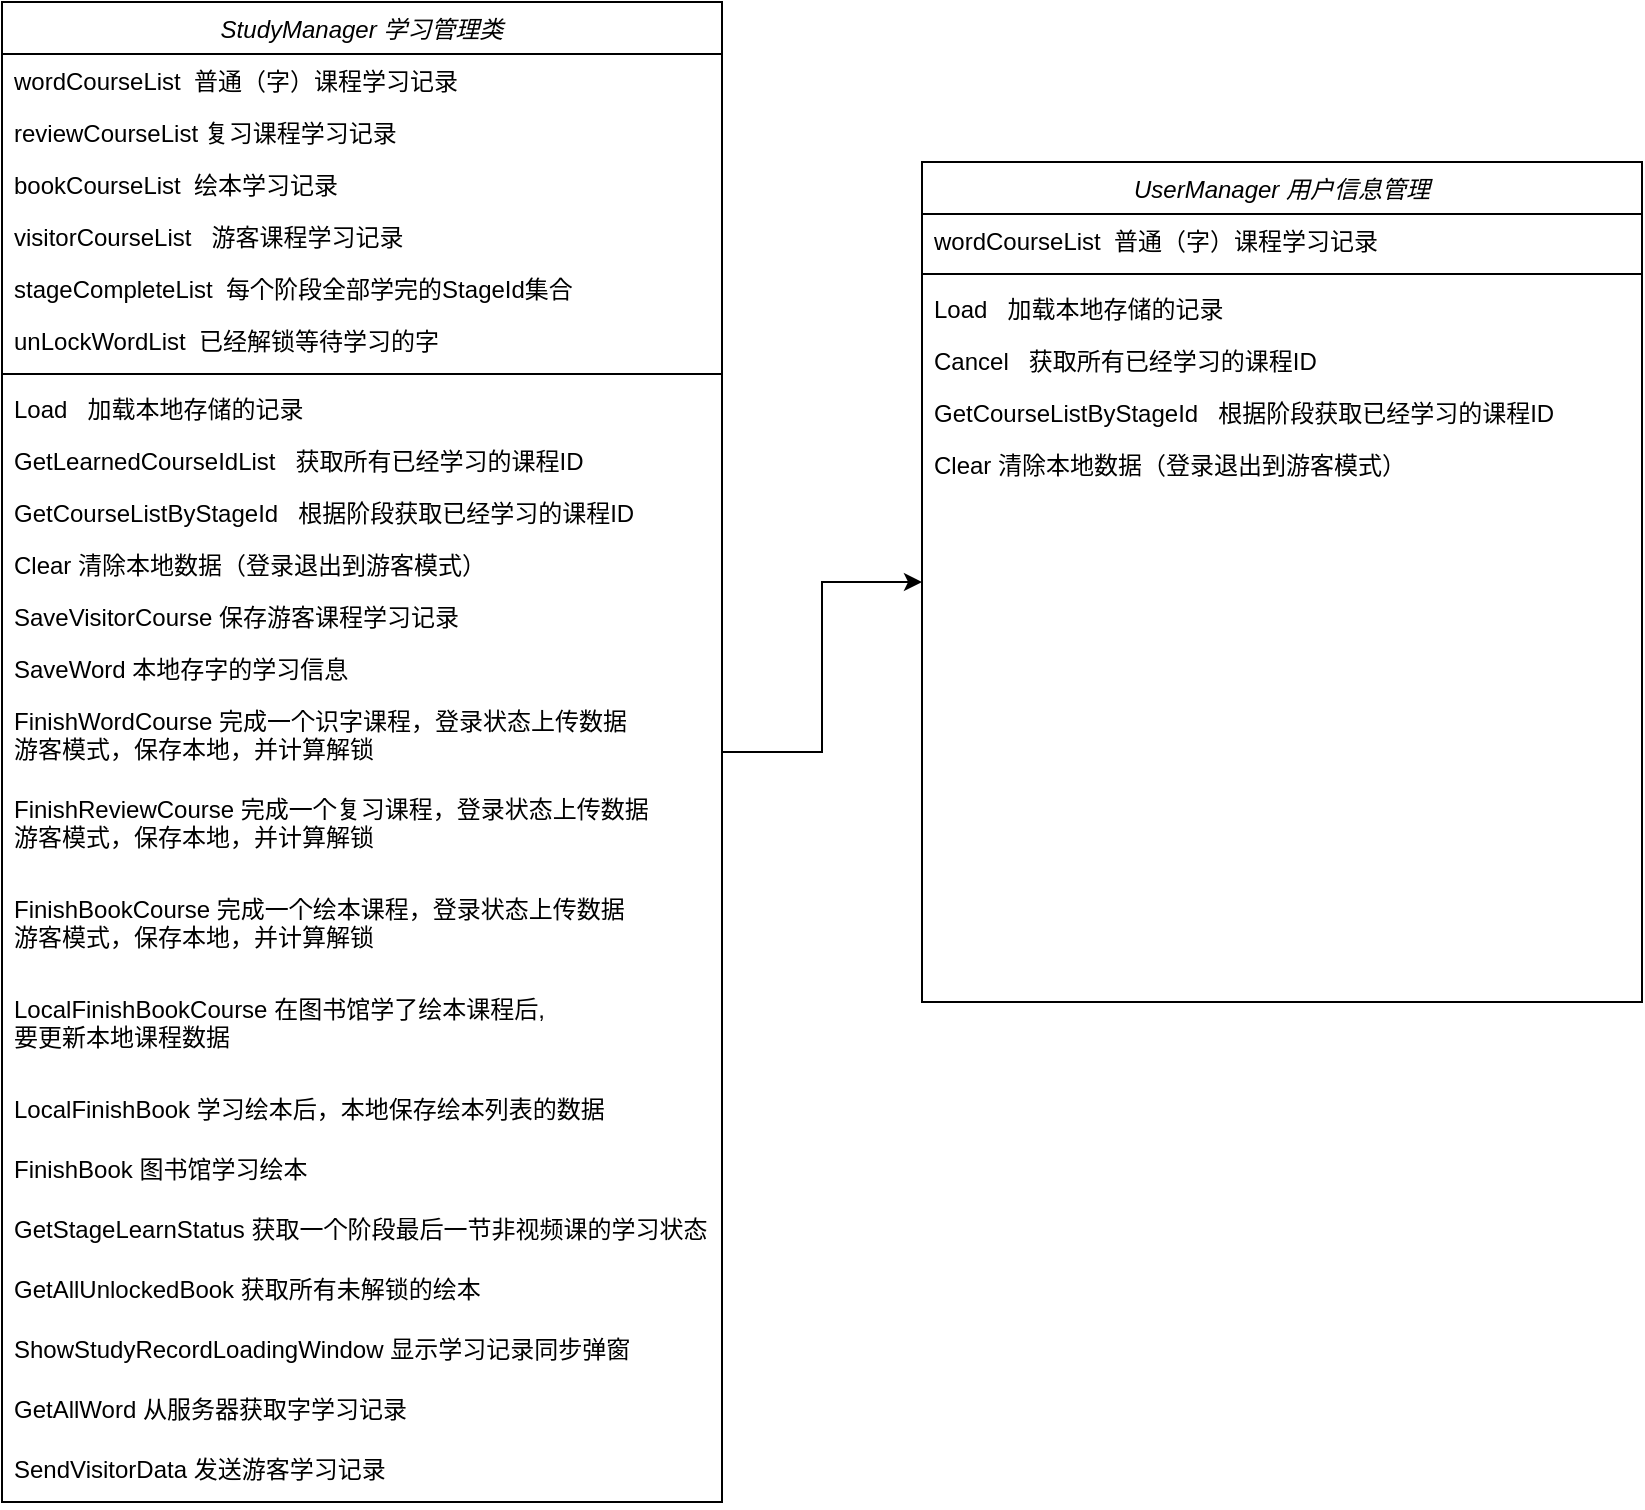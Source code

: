 <mxfile version="20.5.1" type="github">
  <diagram id="C5RBs43oDa-KdzZeNtuy" name="Page-1">
    <mxGraphModel dx="1044" dy="625" grid="1" gridSize="10" guides="1" tooltips="1" connect="1" arrows="1" fold="1" page="1" pageScale="1" pageWidth="827" pageHeight="1169" math="0" shadow="0">
      <root>
        <mxCell id="WIyWlLk6GJQsqaUBKTNV-0" />
        <mxCell id="WIyWlLk6GJQsqaUBKTNV-1" parent="WIyWlLk6GJQsqaUBKTNV-0" />
        <mxCell id="AacFh0MCW6tZDm3H_jUm-80" value="" style="edgeStyle=orthogonalEdgeStyle;rounded=0;orthogonalLoop=1;jettySize=auto;html=1;" edge="1" parent="WIyWlLk6GJQsqaUBKTNV-1" source="zkfFHV4jXpPFQw0GAbJ--0" target="AacFh0MCW6tZDm3H_jUm-55">
          <mxGeometry relative="1" as="geometry" />
        </mxCell>
        <mxCell id="zkfFHV4jXpPFQw0GAbJ--0" value="StudyManager 学习管理类" style="swimlane;fontStyle=2;align=center;verticalAlign=top;childLayout=stackLayout;horizontal=1;startSize=26;horizontalStack=0;resizeParent=1;resizeLast=0;collapsible=1;marginBottom=0;rounded=0;shadow=0;strokeWidth=1;" parent="WIyWlLk6GJQsqaUBKTNV-1" vertex="1">
          <mxGeometry x="220" y="120" width="360" height="750" as="geometry">
            <mxRectangle x="230" y="140" width="160" height="26" as="alternateBounds" />
          </mxGeometry>
        </mxCell>
        <mxCell id="zkfFHV4jXpPFQw0GAbJ--1" value="wordCourseList  普通（字）课程学习记录  " style="text;align=left;verticalAlign=top;spacingLeft=4;spacingRight=4;overflow=hidden;rotatable=0;points=[[0,0.5],[1,0.5]];portConstraint=eastwest;" parent="zkfFHV4jXpPFQw0GAbJ--0" vertex="1">
          <mxGeometry y="26" width="360" height="26" as="geometry" />
        </mxCell>
        <mxCell id="zkfFHV4jXpPFQw0GAbJ--2" value="reviewCourseList 复习课程学习记录" style="text;align=left;verticalAlign=top;spacingLeft=4;spacingRight=4;overflow=hidden;rotatable=0;points=[[0,0.5],[1,0.5]];portConstraint=eastwest;rounded=0;shadow=0;html=0;" parent="zkfFHV4jXpPFQw0GAbJ--0" vertex="1">
          <mxGeometry y="52" width="360" height="26" as="geometry" />
        </mxCell>
        <mxCell id="zkfFHV4jXpPFQw0GAbJ--3" value="bookCourseList  绘本学习记录" style="text;align=left;verticalAlign=top;spacingLeft=4;spacingRight=4;overflow=hidden;rotatable=0;points=[[0,0.5],[1,0.5]];portConstraint=eastwest;rounded=0;shadow=0;html=0;" parent="zkfFHV4jXpPFQw0GAbJ--0" vertex="1">
          <mxGeometry y="78" width="360" height="26" as="geometry" />
        </mxCell>
        <mxCell id="AacFh0MCW6tZDm3H_jUm-0" value="visitorCourseList   游客课程学习记录" style="text;align=left;verticalAlign=top;spacingLeft=4;spacingRight=4;overflow=hidden;rotatable=0;points=[[0,0.5],[1,0.5]];portConstraint=eastwest;rounded=0;shadow=0;html=0;" vertex="1" parent="zkfFHV4jXpPFQw0GAbJ--0">
          <mxGeometry y="104" width="360" height="26" as="geometry" />
        </mxCell>
        <mxCell id="AacFh0MCW6tZDm3H_jUm-1" value="stageCompleteList  每个阶段全部学完的StageId集合" style="text;align=left;verticalAlign=top;spacingLeft=4;spacingRight=4;overflow=hidden;rotatable=0;points=[[0,0.5],[1,0.5]];portConstraint=eastwest;rounded=0;shadow=0;html=0;" vertex="1" parent="zkfFHV4jXpPFQw0GAbJ--0">
          <mxGeometry y="130" width="360" height="26" as="geometry" />
        </mxCell>
        <mxCell id="AacFh0MCW6tZDm3H_jUm-2" value="unLockWordList  已经解锁等待学习的字" style="text;align=left;verticalAlign=top;spacingLeft=4;spacingRight=4;overflow=hidden;rotatable=0;points=[[0,0.5],[1,0.5]];portConstraint=eastwest;rounded=0;shadow=0;html=0;" vertex="1" parent="zkfFHV4jXpPFQw0GAbJ--0">
          <mxGeometry y="156" width="360" height="26" as="geometry" />
        </mxCell>
        <mxCell id="zkfFHV4jXpPFQw0GAbJ--4" value="" style="line;html=1;strokeWidth=1;align=left;verticalAlign=middle;spacingTop=-1;spacingLeft=3;spacingRight=3;rotatable=0;labelPosition=right;points=[];portConstraint=eastwest;" parent="zkfFHV4jXpPFQw0GAbJ--0" vertex="1">
          <mxGeometry y="182" width="360" height="8" as="geometry" />
        </mxCell>
        <mxCell id="zkfFHV4jXpPFQw0GAbJ--5" value="Load   加载本地存储的记录" style="text;align=left;verticalAlign=top;spacingLeft=4;spacingRight=4;overflow=hidden;rotatable=0;points=[[0,0.5],[1,0.5]];portConstraint=eastwest;" parent="zkfFHV4jXpPFQw0GAbJ--0" vertex="1">
          <mxGeometry y="190" width="360" height="26" as="geometry" />
        </mxCell>
        <mxCell id="AacFh0MCW6tZDm3H_jUm-3" value="GetLearnedCourseIdList   获取所有已经学习的课程ID" style="text;align=left;verticalAlign=top;spacingLeft=4;spacingRight=4;overflow=hidden;rotatable=0;points=[[0,0.5],[1,0.5]];portConstraint=eastwest;" vertex="1" parent="zkfFHV4jXpPFQw0GAbJ--0">
          <mxGeometry y="216" width="360" height="26" as="geometry" />
        </mxCell>
        <mxCell id="AacFh0MCW6tZDm3H_jUm-4" value="GetCourseListByStageId   根据阶段获取已经学习的课程ID" style="text;align=left;verticalAlign=top;spacingLeft=4;spacingRight=4;overflow=hidden;rotatable=0;points=[[0,0.5],[1,0.5]];portConstraint=eastwest;" vertex="1" parent="zkfFHV4jXpPFQw0GAbJ--0">
          <mxGeometry y="242" width="360" height="26" as="geometry" />
        </mxCell>
        <mxCell id="AacFh0MCW6tZDm3H_jUm-5" value="Clear 清除本地数据（登录退出到游客模式）" style="text;align=left;verticalAlign=top;spacingLeft=4;spacingRight=4;overflow=hidden;rotatable=0;points=[[0,0.5],[1,0.5]];portConstraint=eastwest;" vertex="1" parent="zkfFHV4jXpPFQw0GAbJ--0">
          <mxGeometry y="268" width="360" height="26" as="geometry" />
        </mxCell>
        <mxCell id="AacFh0MCW6tZDm3H_jUm-6" value="SaveVisitorCourse 保存游客课程学习记录" style="text;align=left;verticalAlign=top;spacingLeft=4;spacingRight=4;overflow=hidden;rotatable=0;points=[[0,0.5],[1,0.5]];portConstraint=eastwest;" vertex="1" parent="zkfFHV4jXpPFQw0GAbJ--0">
          <mxGeometry y="294" width="360" height="26" as="geometry" />
        </mxCell>
        <mxCell id="AacFh0MCW6tZDm3H_jUm-7" value="SaveWord 本地存字的学习信息" style="text;align=left;verticalAlign=top;spacingLeft=4;spacingRight=4;overflow=hidden;rotatable=0;points=[[0,0.5],[1,0.5]];portConstraint=eastwest;" vertex="1" parent="zkfFHV4jXpPFQw0GAbJ--0">
          <mxGeometry y="320" width="360" height="26" as="geometry" />
        </mxCell>
        <mxCell id="AacFh0MCW6tZDm3H_jUm-8" value="FinishWordCourse 完成一个识字课程，登录状态上传数据&#xa;游客模式，保存本地，并计算解锁&#xa;" style="text;align=left;verticalAlign=top;spacingLeft=4;spacingRight=4;overflow=hidden;rotatable=0;points=[[0,0.5],[1,0.5]];portConstraint=eastwest;" vertex="1" parent="zkfFHV4jXpPFQw0GAbJ--0">
          <mxGeometry y="346" width="360" height="44" as="geometry" />
        </mxCell>
        <mxCell id="AacFh0MCW6tZDm3H_jUm-10" value="FinishReviewCourse 完成一个复习课程，登录状态上传数据&#xa;游客模式，保存本地，并计算解锁&#xa;" style="text;align=left;verticalAlign=top;spacingLeft=4;spacingRight=4;overflow=hidden;rotatable=0;points=[[0,0.5],[1,0.5]];portConstraint=eastwest;" vertex="1" parent="zkfFHV4jXpPFQw0GAbJ--0">
          <mxGeometry y="390" width="360" height="50" as="geometry" />
        </mxCell>
        <mxCell id="AacFh0MCW6tZDm3H_jUm-12" value="FinishBookCourse 完成一个绘本课程，登录状态上传数据&#xa;游客模式，保存本地，并计算解锁&#xa;" style="text;align=left;verticalAlign=top;spacingLeft=4;spacingRight=4;overflow=hidden;rotatable=0;points=[[0,0.5],[1,0.5]];portConstraint=eastwest;" vertex="1" parent="zkfFHV4jXpPFQw0GAbJ--0">
          <mxGeometry y="440" width="360" height="50" as="geometry" />
        </mxCell>
        <mxCell id="AacFh0MCW6tZDm3H_jUm-9" value="LocalFinishBookCourse 在图书馆学了绘本课程后,&#xa;要更新本地课程数据&#xa;&#xa;" style="text;align=left;verticalAlign=top;spacingLeft=4;spacingRight=4;overflow=hidden;rotatable=0;points=[[0,0.5],[1,0.5]];portConstraint=eastwest;" vertex="1" parent="zkfFHV4jXpPFQw0GAbJ--0">
          <mxGeometry y="490" width="360" height="50" as="geometry" />
        </mxCell>
        <mxCell id="AacFh0MCW6tZDm3H_jUm-13" value="LocalFinishBook 学习绘本后，本地保存绘本列表的数据&#xa;&#xa;" style="text;align=left;verticalAlign=top;spacingLeft=4;spacingRight=4;overflow=hidden;rotatable=0;points=[[0,0.5],[1,0.5]];portConstraint=eastwest;" vertex="1" parent="zkfFHV4jXpPFQw0GAbJ--0">
          <mxGeometry y="540" width="360" height="30" as="geometry" />
        </mxCell>
        <mxCell id="AacFh0MCW6tZDm3H_jUm-14" value="FinishBook 图书馆学习绘本" style="text;align=left;verticalAlign=top;spacingLeft=4;spacingRight=4;overflow=hidden;rotatable=0;points=[[0,0.5],[1,0.5]];portConstraint=eastwest;" vertex="1" parent="zkfFHV4jXpPFQw0GAbJ--0">
          <mxGeometry y="570" width="360" height="30" as="geometry" />
        </mxCell>
        <mxCell id="AacFh0MCW6tZDm3H_jUm-15" value="GetStageLearnStatus 获取一个阶段最后一节非视频课的学习状态 " style="text;align=left;verticalAlign=top;spacingLeft=4;spacingRight=4;overflow=hidden;rotatable=0;points=[[0,0.5],[1,0.5]];portConstraint=eastwest;" vertex="1" parent="zkfFHV4jXpPFQw0GAbJ--0">
          <mxGeometry y="600" width="360" height="30" as="geometry" />
        </mxCell>
        <mxCell id="AacFh0MCW6tZDm3H_jUm-16" value="GetAllUnlockedBook 获取所有未解锁的绘本&#xa; " style="text;align=left;verticalAlign=top;spacingLeft=4;spacingRight=4;overflow=hidden;rotatable=0;points=[[0,0.5],[1,0.5]];portConstraint=eastwest;" vertex="1" parent="zkfFHV4jXpPFQw0GAbJ--0">
          <mxGeometry y="630" width="360" height="30" as="geometry" />
        </mxCell>
        <mxCell id="AacFh0MCW6tZDm3H_jUm-17" value="ShowStudyRecordLoadingWindow 显示学习记录同步弹窗&#xa;" style="text;align=left;verticalAlign=top;spacingLeft=4;spacingRight=4;overflow=hidden;rotatable=0;points=[[0,0.5],[1,0.5]];portConstraint=eastwest;" vertex="1" parent="zkfFHV4jXpPFQw0GAbJ--0">
          <mxGeometry y="660" width="360" height="30" as="geometry" />
        </mxCell>
        <mxCell id="AacFh0MCW6tZDm3H_jUm-18" value="GetAllWord 从服务器获取字学习记录" style="text;align=left;verticalAlign=top;spacingLeft=4;spacingRight=4;overflow=hidden;rotatable=0;points=[[0,0.5],[1,0.5]];portConstraint=eastwest;" vertex="1" parent="zkfFHV4jXpPFQw0GAbJ--0">
          <mxGeometry y="690" width="360" height="30" as="geometry" />
        </mxCell>
        <mxCell id="AacFh0MCW6tZDm3H_jUm-19" value="SendVisitorData 发送游客学习记录" style="text;align=left;verticalAlign=top;spacingLeft=4;spacingRight=4;overflow=hidden;rotatable=0;points=[[0,0.5],[1,0.5]];portConstraint=eastwest;" vertex="1" parent="zkfFHV4jXpPFQw0GAbJ--0">
          <mxGeometry y="720" width="360" height="30" as="geometry" />
        </mxCell>
        <mxCell id="AacFh0MCW6tZDm3H_jUm-55" value="UserManager 用户信息管理" style="swimlane;fontStyle=2;align=center;verticalAlign=top;childLayout=stackLayout;horizontal=1;startSize=26;horizontalStack=0;resizeParent=1;resizeLast=0;collapsible=1;marginBottom=0;rounded=0;shadow=0;strokeWidth=1;" vertex="1" parent="WIyWlLk6GJQsqaUBKTNV-1">
          <mxGeometry x="680" y="200" width="360" height="420" as="geometry">
            <mxRectangle x="230" y="140" width="160" height="26" as="alternateBounds" />
          </mxGeometry>
        </mxCell>
        <mxCell id="AacFh0MCW6tZDm3H_jUm-56" value="wordCourseList  普通（字）课程学习记录  " style="text;align=left;verticalAlign=top;spacingLeft=4;spacingRight=4;overflow=hidden;rotatable=0;points=[[0,0.5],[1,0.5]];portConstraint=eastwest;" vertex="1" parent="AacFh0MCW6tZDm3H_jUm-55">
          <mxGeometry y="26" width="360" height="26" as="geometry" />
        </mxCell>
        <mxCell id="AacFh0MCW6tZDm3H_jUm-62" value="" style="line;html=1;strokeWidth=1;align=left;verticalAlign=middle;spacingTop=-1;spacingLeft=3;spacingRight=3;rotatable=0;labelPosition=right;points=[];portConstraint=eastwest;" vertex="1" parent="AacFh0MCW6tZDm3H_jUm-55">
          <mxGeometry y="52" width="360" height="8" as="geometry" />
        </mxCell>
        <mxCell id="AacFh0MCW6tZDm3H_jUm-63" value="Load   加载本地存储的记录" style="text;align=left;verticalAlign=top;spacingLeft=4;spacingRight=4;overflow=hidden;rotatable=0;points=[[0,0.5],[1,0.5]];portConstraint=eastwest;" vertex="1" parent="AacFh0MCW6tZDm3H_jUm-55">
          <mxGeometry y="60" width="360" height="26" as="geometry" />
        </mxCell>
        <mxCell id="AacFh0MCW6tZDm3H_jUm-64" value="Cancel   获取所有已经学习的课程ID" style="text;align=left;verticalAlign=top;spacingLeft=4;spacingRight=4;overflow=hidden;rotatable=0;points=[[0,0.5],[1,0.5]];portConstraint=eastwest;" vertex="1" parent="AacFh0MCW6tZDm3H_jUm-55">
          <mxGeometry y="86" width="360" height="26" as="geometry" />
        </mxCell>
        <mxCell id="AacFh0MCW6tZDm3H_jUm-65" value="GetCourseListByStageId   根据阶段获取已经学习的课程ID" style="text;align=left;verticalAlign=top;spacingLeft=4;spacingRight=4;overflow=hidden;rotatable=0;points=[[0,0.5],[1,0.5]];portConstraint=eastwest;" vertex="1" parent="AacFh0MCW6tZDm3H_jUm-55">
          <mxGeometry y="112" width="360" height="26" as="geometry" />
        </mxCell>
        <mxCell id="AacFh0MCW6tZDm3H_jUm-66" value="Clear 清除本地数据（登录退出到游客模式）" style="text;align=left;verticalAlign=top;spacingLeft=4;spacingRight=4;overflow=hidden;rotatable=0;points=[[0,0.5],[1,0.5]];portConstraint=eastwest;" vertex="1" parent="AacFh0MCW6tZDm3H_jUm-55">
          <mxGeometry y="138" width="360" height="26" as="geometry" />
        </mxCell>
      </root>
    </mxGraphModel>
  </diagram>
</mxfile>
